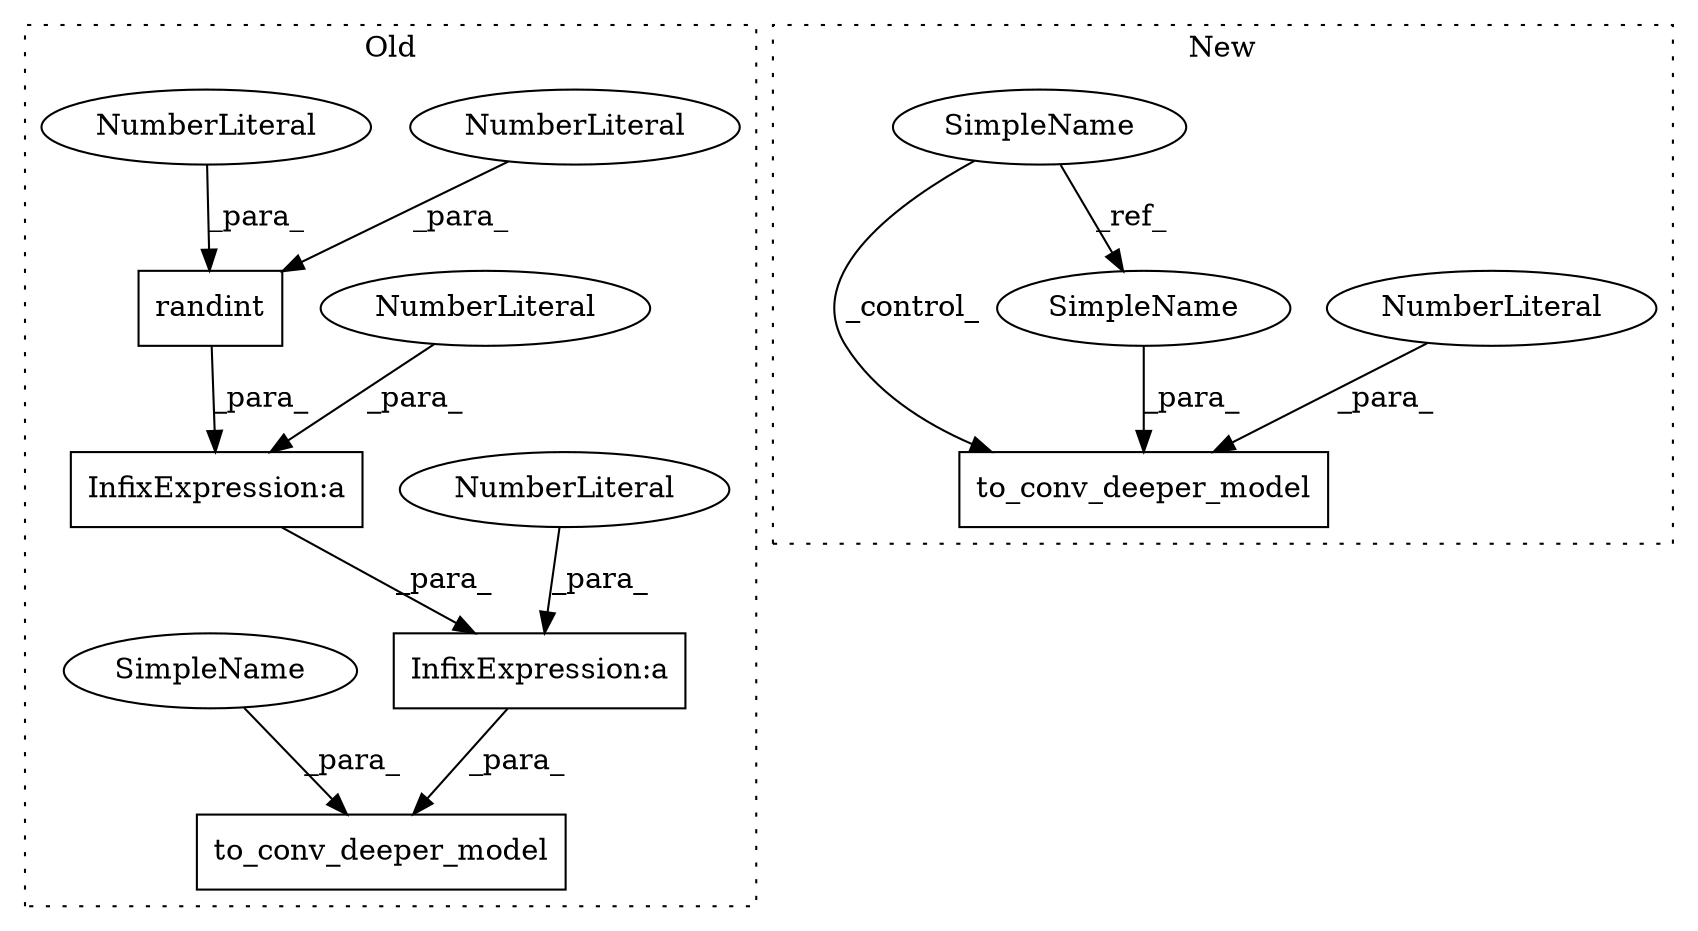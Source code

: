 digraph G {
subgraph cluster0 {
1 [label="randint" a="32" s="3385,3396" l="8,1" shape="box"];
3 [label="InfixExpression:a" a="27" s="3402" l="3" shape="box"];
4 [label="InfixExpression:a" a="27" s="3397" l="3" shape="box"];
5 [label="NumberLiteral" a="34" s="3400" l="1" shape="ellipse"];
7 [label="NumberLiteral" a="34" s="3405" l="1" shape="ellipse"];
8 [label="NumberLiteral" a="34" s="3393" l="1" shape="ellipse"];
9 [label="NumberLiteral" a="34" s="3395" l="1" shape="ellipse"];
11 [label="to_conv_deeper_model" a="32" s="3354,3406" l="21,1" shape="box"];
13 [label="SimpleName" a="42" s="3375" l="8" shape="ellipse"];
label = "Old";
style="dotted";
}
subgraph cluster1 {
2 [label="to_conv_deeper_model" a="32" s="3354,3385" l="21,1" shape="box"];
6 [label="NumberLiteral" a="34" s="3384" l="1" shape="ellipse"];
10 [label="SimpleName" a="42" s="3233" l="8" shape="ellipse"];
12 [label="SimpleName" a="42" s="3375" l="8" shape="ellipse"];
label = "New";
style="dotted";
}
1 -> 4 [label="_para_"];
3 -> 11 [label="_para_"];
4 -> 3 [label="_para_"];
5 -> 4 [label="_para_"];
6 -> 2 [label="_para_"];
7 -> 3 [label="_para_"];
8 -> 1 [label="_para_"];
9 -> 1 [label="_para_"];
10 -> 2 [label="_control_"];
10 -> 12 [label="_ref_"];
12 -> 2 [label="_para_"];
13 -> 11 [label="_para_"];
}
